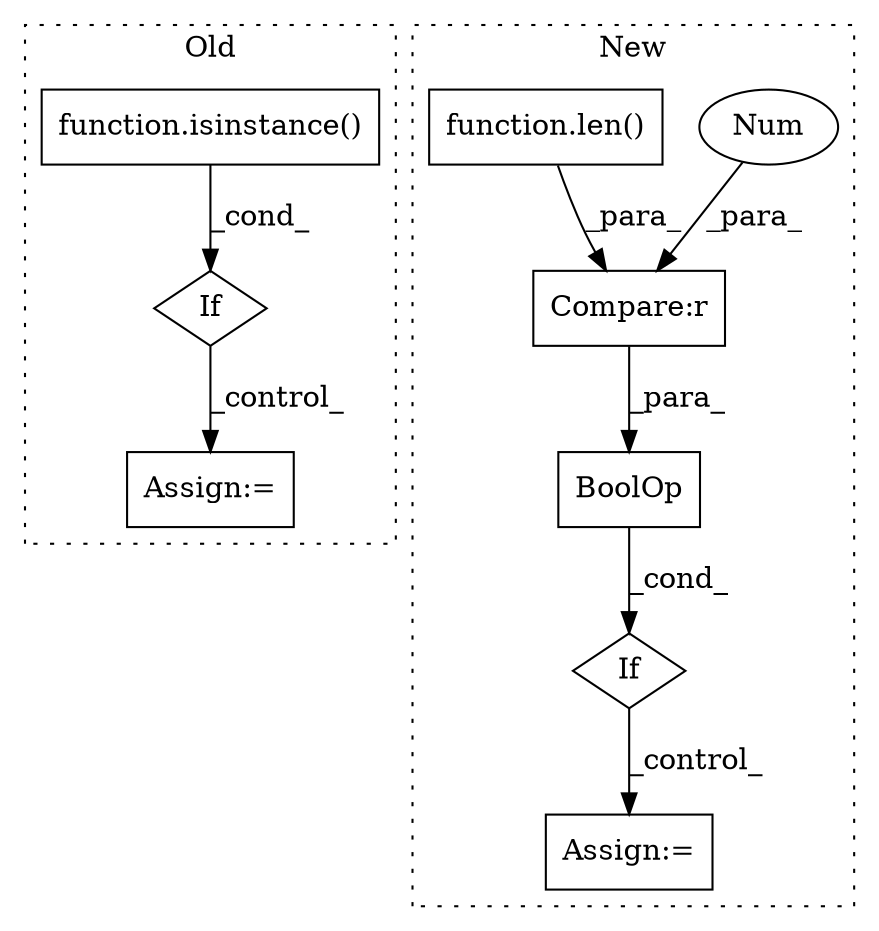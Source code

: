 digraph G {
subgraph cluster0 {
1 [label="function.isinstance()" a="75" s="5805,5834" l="11,1" shape="box"];
6 [label="Assign:=" a="68" s="5865" l="3" shape="box"];
7 [label="If" a="96" s="5802" l="3" shape="diamond"];
label = "Old";
style="dotted";
}
subgraph cluster1 {
2 [label="BoolOp" a="72" s="5980" l="137" shape="box"];
3 [label="If" a="96" s="5977" l="3" shape="diamond"];
4 [label="Compare:r" a="40" s="6022" l="28" shape="box"];
5 [label="Assign:=" a="68" s="6329" l="3" shape="box"];
8 [label="Num" a="76" s="6049" l="1" shape="ellipse"];
9 [label="function.len()" a="75" s="6022,6044" l="4,1" shape="box"];
label = "New";
style="dotted";
}
1 -> 7 [label="_cond_"];
2 -> 3 [label="_cond_"];
3 -> 5 [label="_control_"];
4 -> 2 [label="_para_"];
7 -> 6 [label="_control_"];
8 -> 4 [label="_para_"];
9 -> 4 [label="_para_"];
}